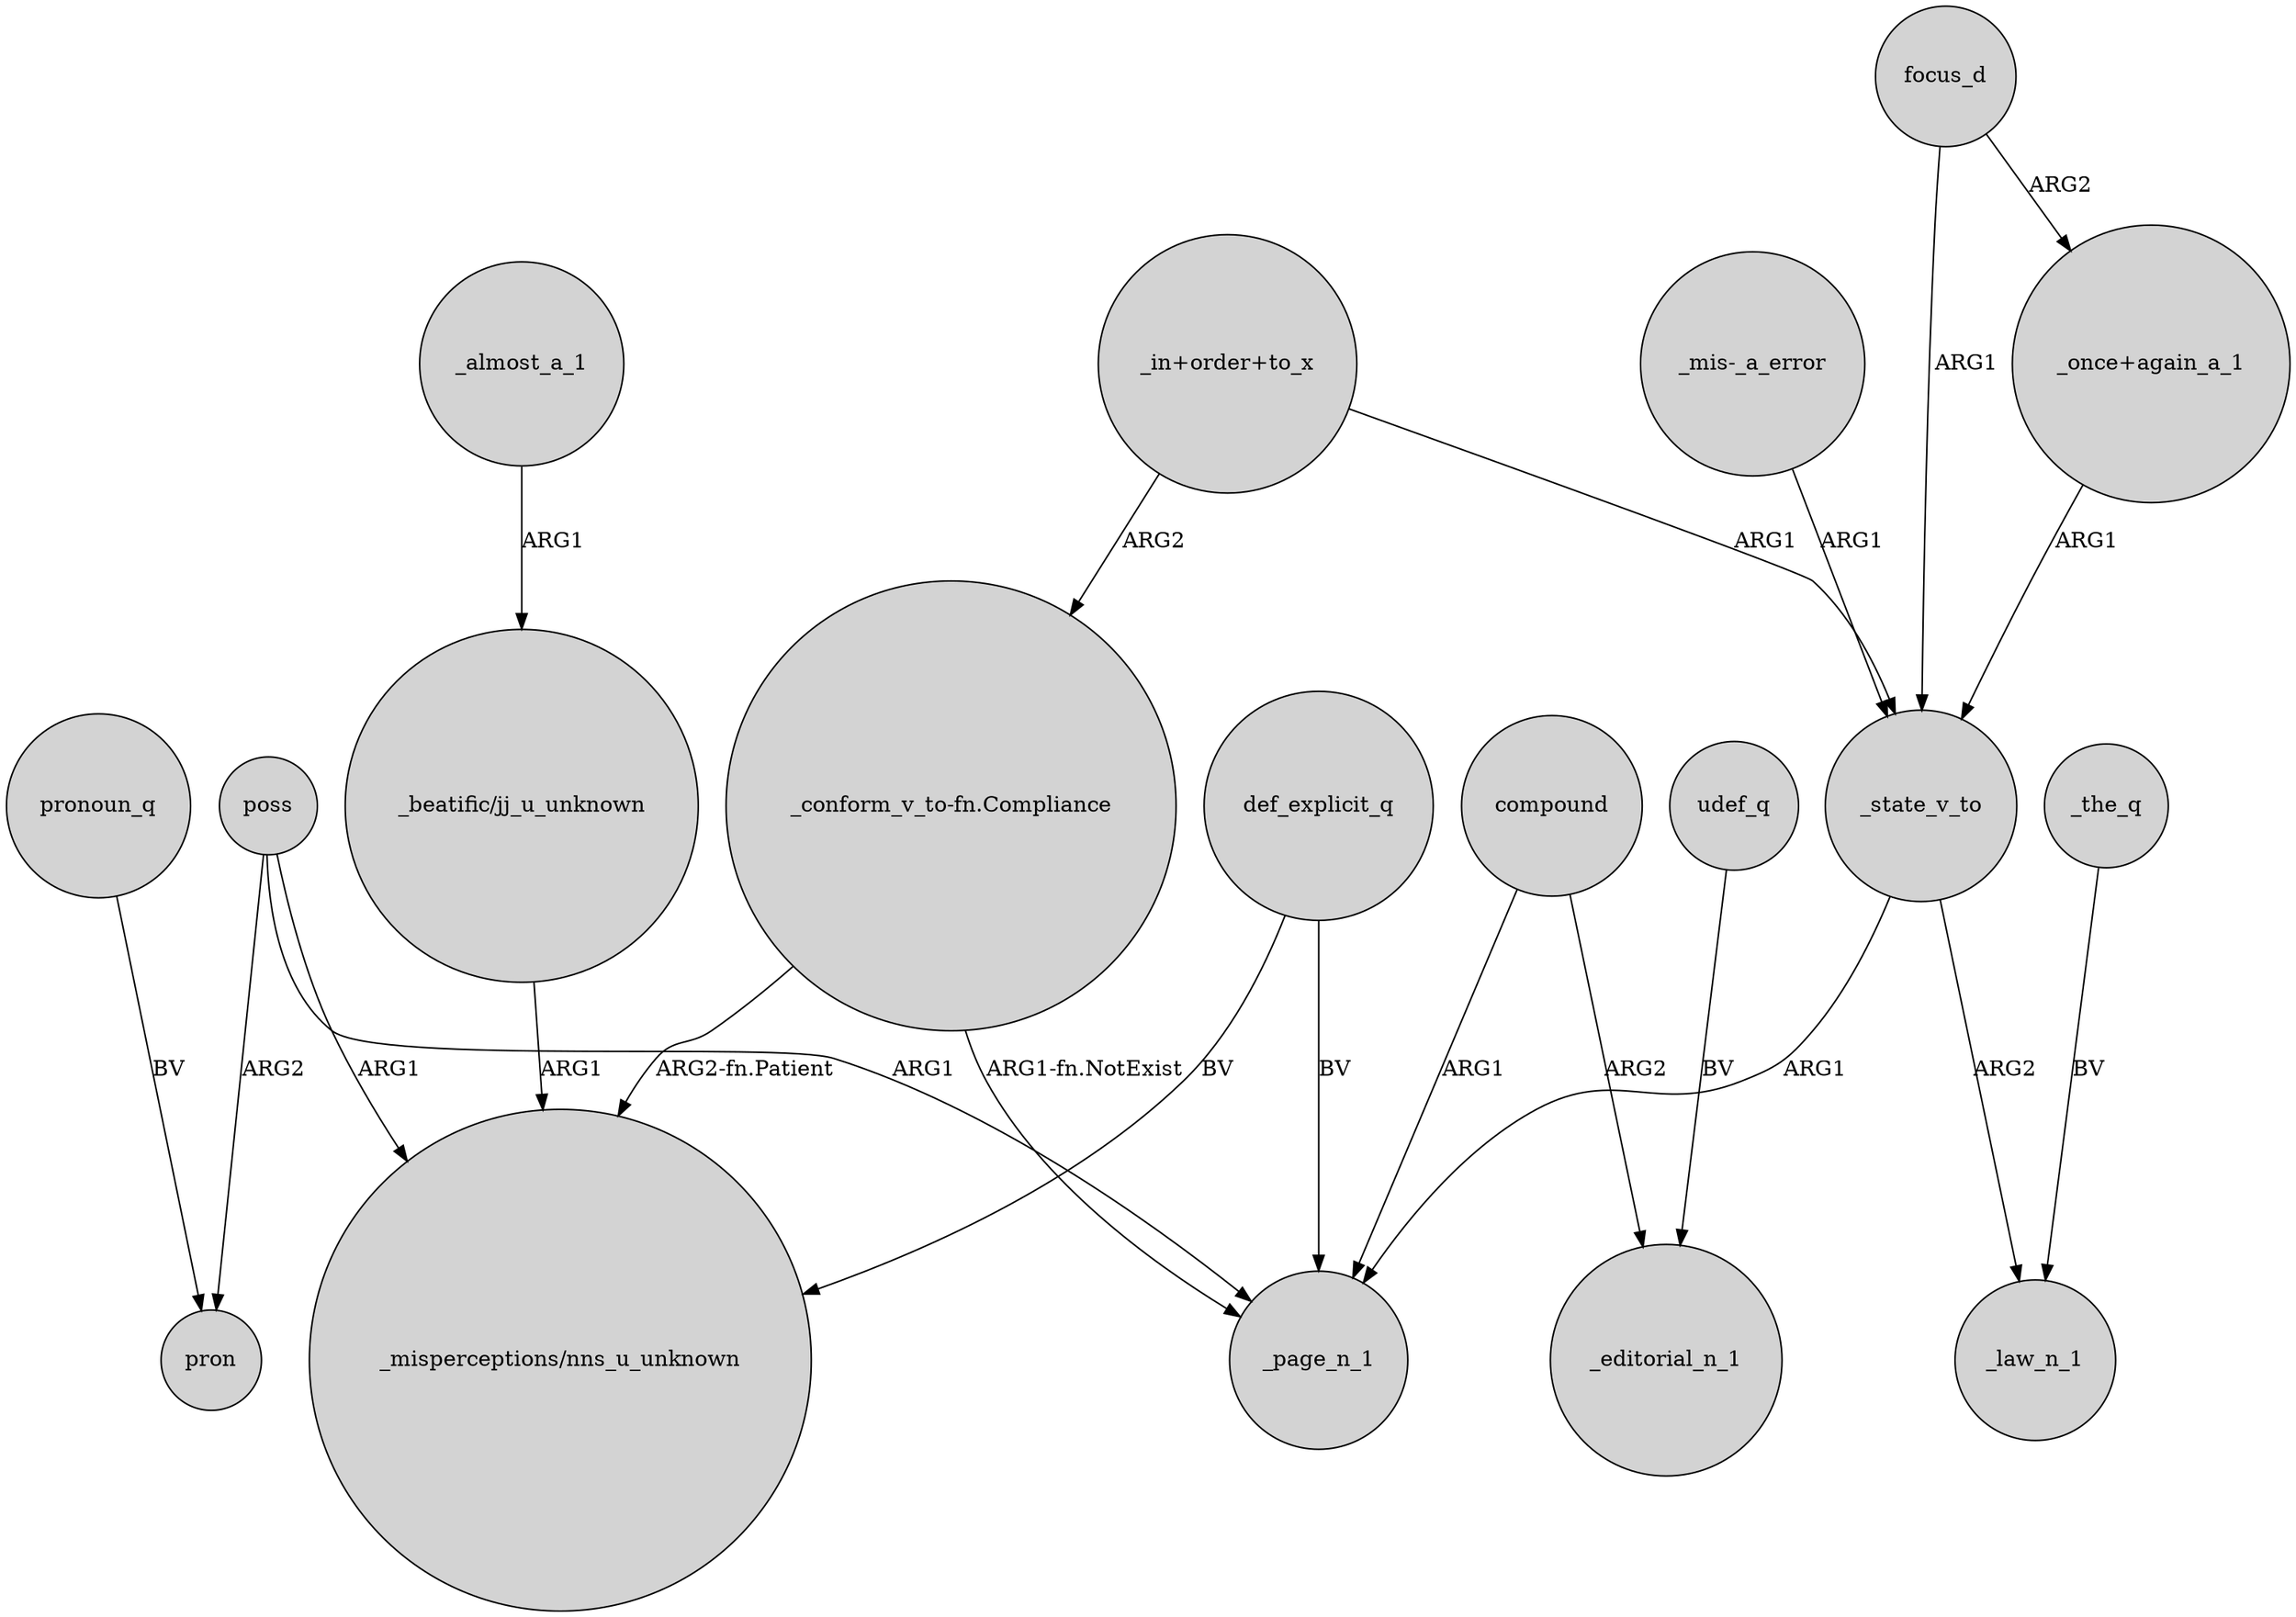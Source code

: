 digraph {
	node [shape=circle style=filled]
	compound -> _page_n_1 [label=ARG1]
	"_conform_v_to-fn.Compliance" -> _page_n_1 [label="ARG1-fn.NotExist"]
	"_mis-_a_error" -> _state_v_to [label=ARG1]
	udef_q -> _editorial_n_1 [label=BV]
	poss -> pron [label=ARG2]
	poss -> _page_n_1 [label=ARG1]
	"_conform_v_to-fn.Compliance" -> "_misperceptions/nns_u_unknown" [label="ARG2-fn.Patient"]
	_state_v_to -> _page_n_1 [label=ARG1]
	compound -> _editorial_n_1 [label=ARG2]
	focus_d -> _state_v_to [label=ARG1]
	"_beatific/jj_u_unknown" -> "_misperceptions/nns_u_unknown" [label=ARG1]
	poss -> "_misperceptions/nns_u_unknown" [label=ARG1]
	pronoun_q -> pron [label=BV]
	"_in+order+to_x" -> _state_v_to [label=ARG1]
	_almost_a_1 -> "_beatific/jj_u_unknown" [label=ARG1]
	def_explicit_q -> _page_n_1 [label=BV]
	def_explicit_q -> "_misperceptions/nns_u_unknown" [label=BV]
	_the_q -> _law_n_1 [label=BV]
	"_in+order+to_x" -> "_conform_v_to-fn.Compliance" [label=ARG2]
	"_once+again_a_1" -> _state_v_to [label=ARG1]
	_state_v_to -> _law_n_1 [label=ARG2]
	focus_d -> "_once+again_a_1" [label=ARG2]
}
